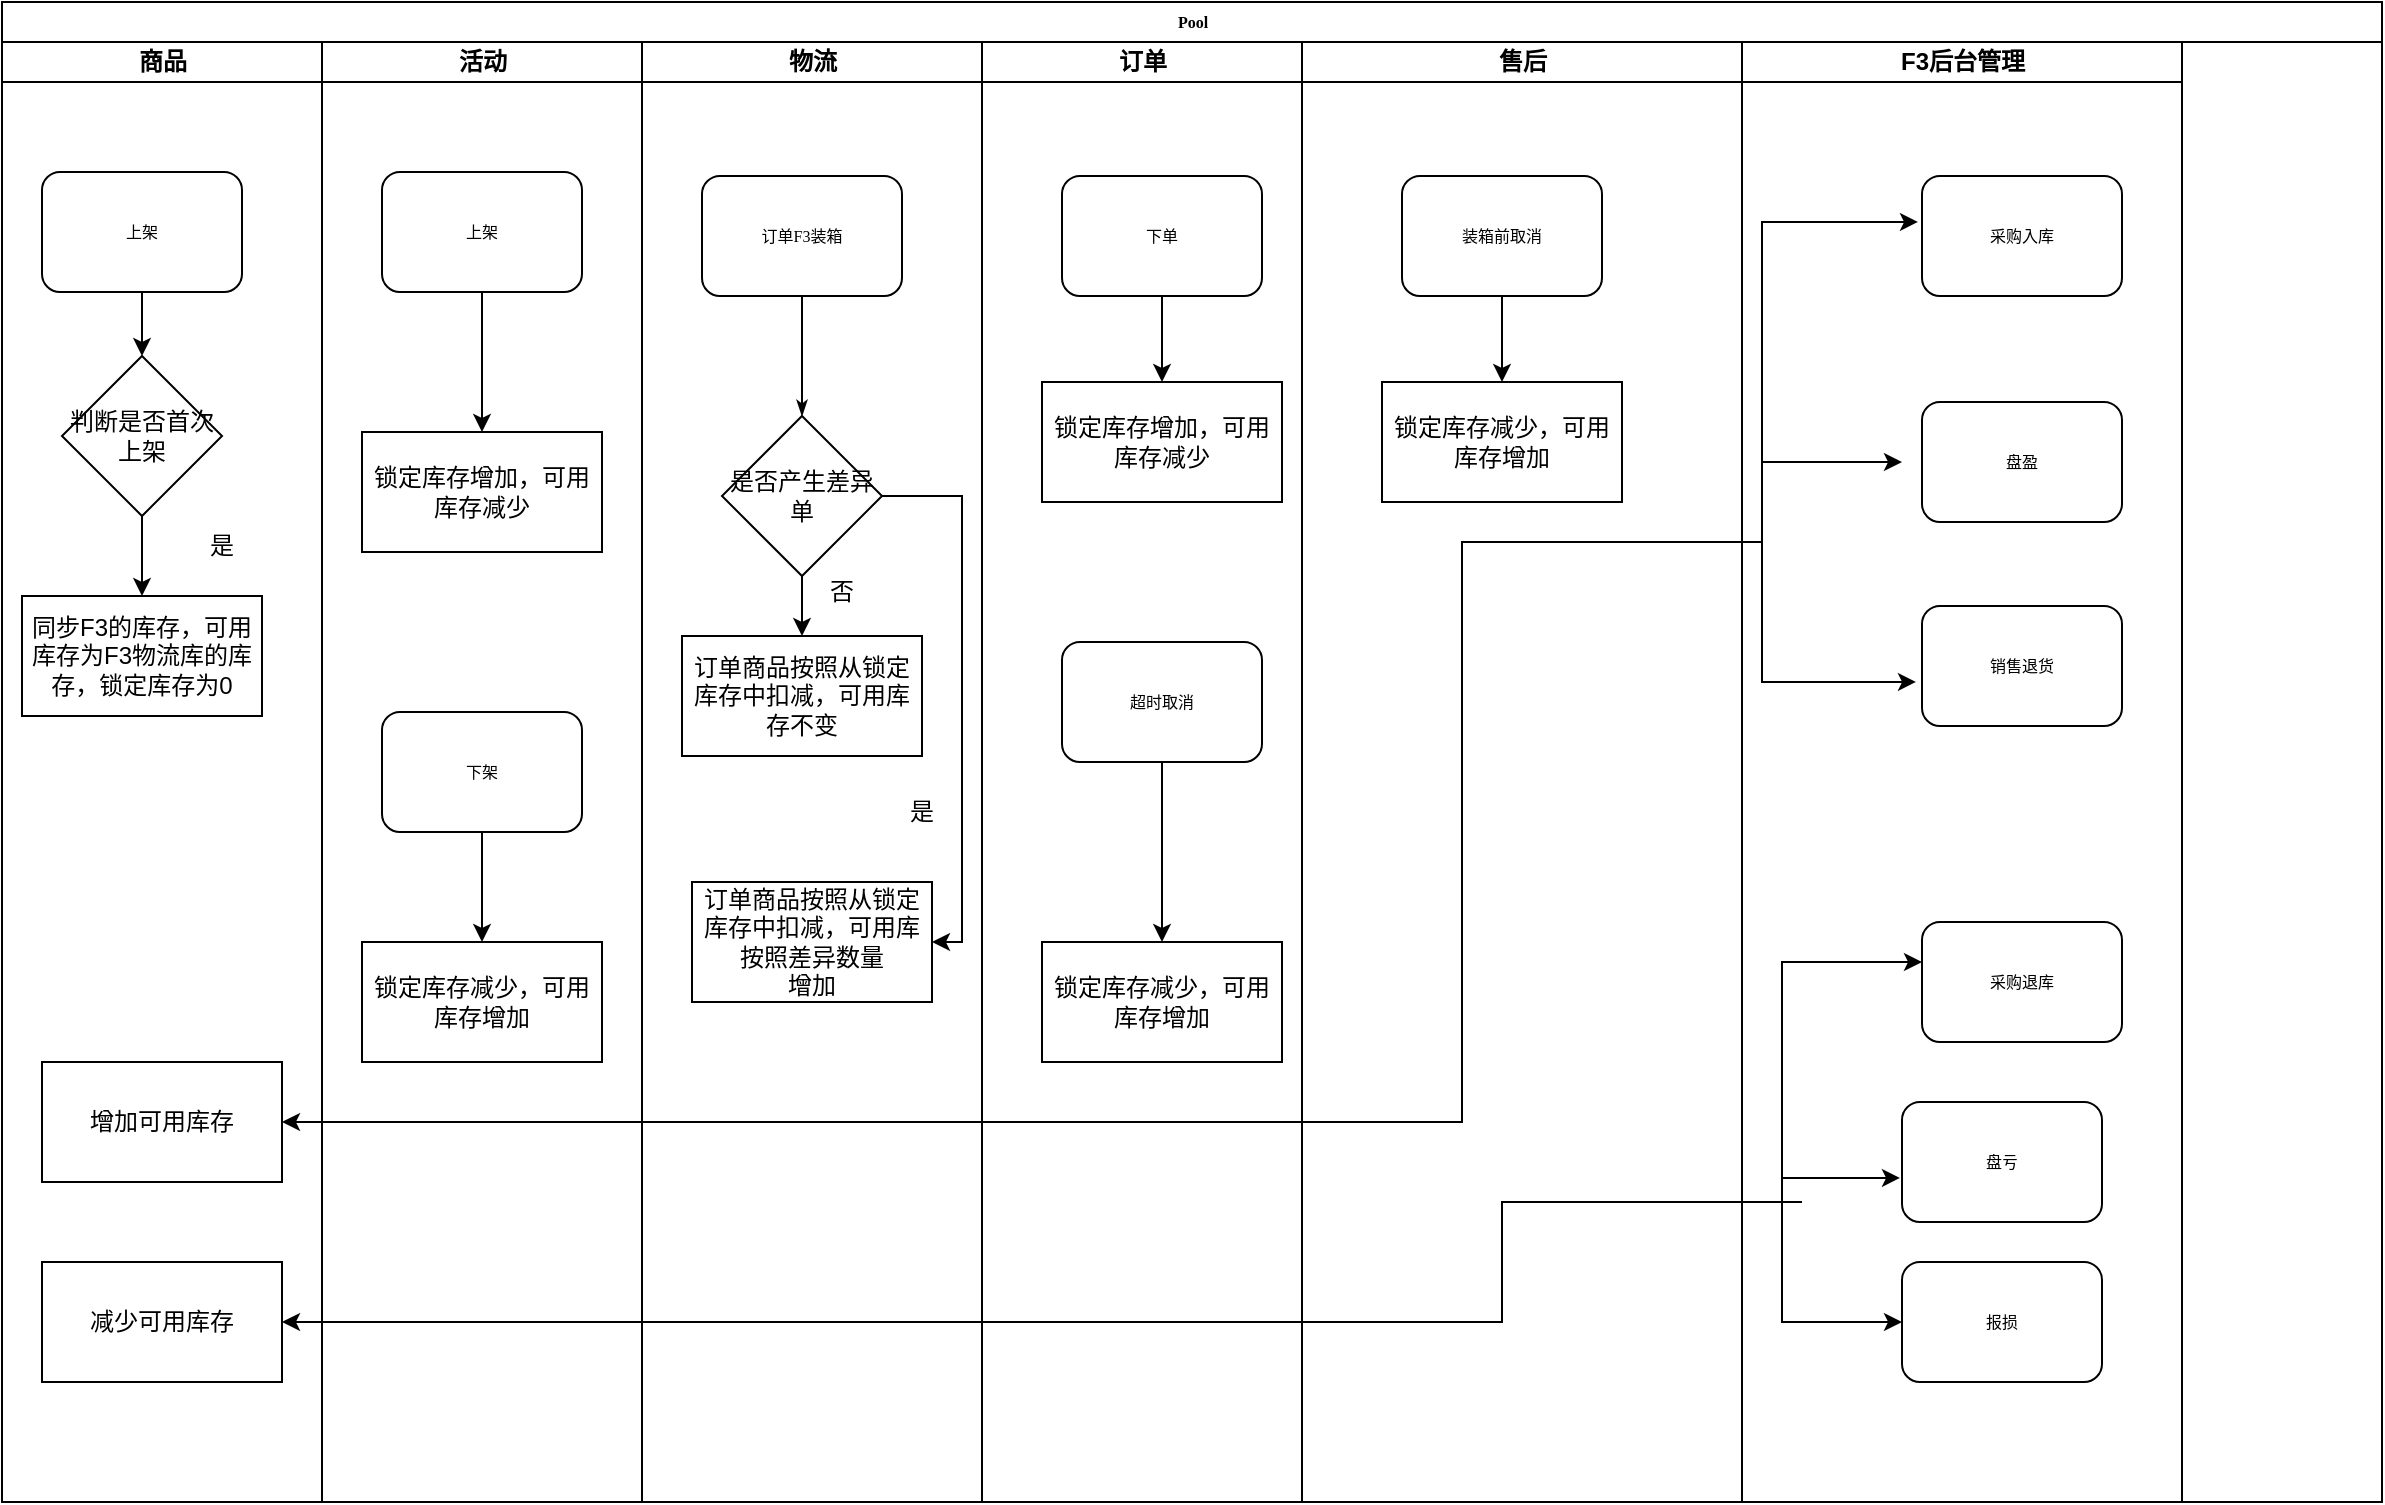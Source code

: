 <mxfile version="22.1.3" type="github">
  <diagram name="Page-1" id="74e2e168-ea6b-b213-b513-2b3c1d86103e">
    <mxGraphModel dx="1434" dy="758" grid="1" gridSize="10" guides="1" tooltips="1" connect="1" arrows="1" fold="1" page="1" pageScale="1" pageWidth="1100" pageHeight="850" background="none" math="0" shadow="0">
      <root>
        <mxCell id="0" />
        <mxCell id="1" parent="0" />
        <mxCell id="77e6c97f196da883-1" value="Pool" style="swimlane;html=1;childLayout=stackLayout;startSize=20;rounded=0;shadow=0;labelBackgroundColor=none;strokeWidth=1;fontFamily=Verdana;fontSize=8;align=center;" parent="1" vertex="1">
          <mxGeometry x="70" y="150" width="1190" height="750" as="geometry" />
        </mxCell>
        <mxCell id="77e6c97f196da883-2" value="商品" style="swimlane;html=1;startSize=20;" parent="77e6c97f196da883-1" vertex="1">
          <mxGeometry y="20" width="160" height="730" as="geometry" />
        </mxCell>
        <mxCell id="Wx2LwBdW0A8jemOkCZMF-20" value="" style="edgeStyle=orthogonalEdgeStyle;rounded=0;orthogonalLoop=1;jettySize=auto;html=1;" edge="1" parent="77e6c97f196da883-2" source="77e6c97f196da883-8" target="Wx2LwBdW0A8jemOkCZMF-19">
          <mxGeometry relative="1" as="geometry" />
        </mxCell>
        <mxCell id="77e6c97f196da883-8" value="上架" style="rounded=1;whiteSpace=wrap;html=1;shadow=0;labelBackgroundColor=none;strokeWidth=1;fontFamily=Verdana;fontSize=8;align=center;" parent="77e6c97f196da883-2" vertex="1">
          <mxGeometry x="20" y="65" width="100" height="60" as="geometry" />
        </mxCell>
        <mxCell id="Wx2LwBdW0A8jemOkCZMF-22" value="" style="edgeStyle=orthogonalEdgeStyle;rounded=0;orthogonalLoop=1;jettySize=auto;html=1;" edge="1" parent="77e6c97f196da883-2" source="Wx2LwBdW0A8jemOkCZMF-19" target="Wx2LwBdW0A8jemOkCZMF-21">
          <mxGeometry relative="1" as="geometry" />
        </mxCell>
        <mxCell id="Wx2LwBdW0A8jemOkCZMF-19" value="判断是否首次上架" style="rhombus;whiteSpace=wrap;html=1;" vertex="1" parent="77e6c97f196da883-2">
          <mxGeometry x="30" y="157" width="80" height="80" as="geometry" />
        </mxCell>
        <mxCell id="Wx2LwBdW0A8jemOkCZMF-21" value="同步F3的库存，可用库存为F3物流库的库存，锁定库存为0" style="rounded=0;whiteSpace=wrap;html=1;" vertex="1" parent="77e6c97f196da883-2">
          <mxGeometry x="10" y="277" width="120" height="60" as="geometry" />
        </mxCell>
        <mxCell id="Wx2LwBdW0A8jemOkCZMF-23" value="是" style="text;html=1;strokeColor=none;fillColor=none;align=center;verticalAlign=middle;whiteSpace=wrap;rounded=0;" vertex="1" parent="77e6c97f196da883-2">
          <mxGeometry x="80" y="237" width="60" height="30" as="geometry" />
        </mxCell>
        <mxCell id="Wx2LwBdW0A8jemOkCZMF-73" value="增加可用库存" style="rounded=0;whiteSpace=wrap;html=1;" vertex="1" parent="77e6c97f196da883-2">
          <mxGeometry x="20" y="510" width="120" height="60" as="geometry" />
        </mxCell>
        <mxCell id="Wx2LwBdW0A8jemOkCZMF-74" value="减少可用库存" style="rounded=0;whiteSpace=wrap;html=1;" vertex="1" parent="77e6c97f196da883-2">
          <mxGeometry x="20" y="610" width="120" height="60" as="geometry" />
        </mxCell>
        <mxCell id="Wx2LwBdW0A8jemOkCZMF-78" value="" style="endArrow=classic;html=1;rounded=0;entryX=1;entryY=0.5;entryDx=0;entryDy=0;" edge="1" parent="77e6c97f196da883-2" target="Wx2LwBdW0A8jemOkCZMF-73">
          <mxGeometry width="50" height="50" relative="1" as="geometry">
            <mxPoint x="880" y="250" as="sourcePoint" />
            <mxPoint x="140" y="530" as="targetPoint" />
            <Array as="points">
              <mxPoint x="730" y="250" />
              <mxPoint x="730" y="540" />
            </Array>
          </mxGeometry>
        </mxCell>
        <mxCell id="77e6c97f196da883-3" value="活动" style="swimlane;html=1;startSize=20;" parent="77e6c97f196da883-1" vertex="1">
          <mxGeometry x="160" y="20" width="160" height="730" as="geometry" />
        </mxCell>
        <mxCell id="Wx2LwBdW0A8jemOkCZMF-46" value="" style="edgeStyle=orthogonalEdgeStyle;rounded=0;orthogonalLoop=1;jettySize=auto;html=1;" edge="1" parent="77e6c97f196da883-3" source="77e6c97f196da883-9" target="Wx2LwBdW0A8jemOkCZMF-45">
          <mxGeometry relative="1" as="geometry" />
        </mxCell>
        <mxCell id="77e6c97f196da883-9" value="上架" style="rounded=1;whiteSpace=wrap;html=1;shadow=0;labelBackgroundColor=none;strokeWidth=1;fontFamily=Verdana;fontSize=8;align=center;" parent="77e6c97f196da883-3" vertex="1">
          <mxGeometry x="30" y="65" width="100" height="60" as="geometry" />
        </mxCell>
        <mxCell id="Wx2LwBdW0A8jemOkCZMF-48" value="" style="edgeStyle=orthogonalEdgeStyle;rounded=0;orthogonalLoop=1;jettySize=auto;html=1;" edge="1" parent="77e6c97f196da883-3" source="Wx2LwBdW0A8jemOkCZMF-24" target="Wx2LwBdW0A8jemOkCZMF-47">
          <mxGeometry relative="1" as="geometry" />
        </mxCell>
        <mxCell id="Wx2LwBdW0A8jemOkCZMF-24" value="下架" style="rounded=1;whiteSpace=wrap;html=1;shadow=0;labelBackgroundColor=none;strokeWidth=1;fontFamily=Verdana;fontSize=8;align=center;" vertex="1" parent="77e6c97f196da883-3">
          <mxGeometry x="30" y="335" width="100" height="60" as="geometry" />
        </mxCell>
        <mxCell id="Wx2LwBdW0A8jemOkCZMF-45" value="锁定库存增加，可用库存减少" style="rounded=0;whiteSpace=wrap;html=1;" vertex="1" parent="77e6c97f196da883-3">
          <mxGeometry x="20" y="195" width="120" height="60" as="geometry" />
        </mxCell>
        <mxCell id="Wx2LwBdW0A8jemOkCZMF-47" value="锁定库存减少，可用库存增加" style="rounded=0;whiteSpace=wrap;html=1;" vertex="1" parent="77e6c97f196da883-3">
          <mxGeometry x="20" y="450" width="120" height="60" as="geometry" />
        </mxCell>
        <mxCell id="77e6c97f196da883-4" value="物流" style="swimlane;html=1;startSize=20;" parent="77e6c97f196da883-1" vertex="1">
          <mxGeometry x="320" y="20" width="170" height="730" as="geometry" />
        </mxCell>
        <mxCell id="77e6c97f196da883-12" value="订单F3装箱" style="rounded=1;whiteSpace=wrap;html=1;shadow=0;labelBackgroundColor=none;strokeWidth=1;fontFamily=Verdana;fontSize=8;align=center;" parent="77e6c97f196da883-4" vertex="1">
          <mxGeometry x="30" y="67" width="100" height="60" as="geometry" />
        </mxCell>
        <mxCell id="77e6c97f196da883-29" style="edgeStyle=orthogonalEdgeStyle;rounded=1;html=1;labelBackgroundColor=none;startArrow=none;startFill=0;startSize=5;endArrow=classicThin;endFill=1;endSize=5;jettySize=auto;orthogonalLoop=1;strokeWidth=1;fontFamily=Verdana;fontSize=8;entryX=0.5;entryY=0;entryDx=0;entryDy=0;" parent="77e6c97f196da883-4" source="77e6c97f196da883-12" target="Wx2LwBdW0A8jemOkCZMF-26" edge="1">
          <mxGeometry relative="1" as="geometry">
            <mxPoint x="80" y="240" as="targetPoint" />
          </mxGeometry>
        </mxCell>
        <mxCell id="Wx2LwBdW0A8jemOkCZMF-30" value="" style="edgeStyle=orthogonalEdgeStyle;rounded=0;orthogonalLoop=1;jettySize=auto;html=1;" edge="1" parent="77e6c97f196da883-4" source="Wx2LwBdW0A8jemOkCZMF-26" target="Wx2LwBdW0A8jemOkCZMF-29">
          <mxGeometry relative="1" as="geometry" />
        </mxCell>
        <mxCell id="Wx2LwBdW0A8jemOkCZMF-42" style="edgeStyle=orthogonalEdgeStyle;rounded=0;orthogonalLoop=1;jettySize=auto;html=1;entryX=1;entryY=0.5;entryDx=0;entryDy=0;" edge="1" parent="77e6c97f196da883-4" source="Wx2LwBdW0A8jemOkCZMF-26" target="Wx2LwBdW0A8jemOkCZMF-41">
          <mxGeometry relative="1" as="geometry">
            <Array as="points">
              <mxPoint x="160" y="227" />
              <mxPoint x="160" y="450" />
            </Array>
          </mxGeometry>
        </mxCell>
        <mxCell id="Wx2LwBdW0A8jemOkCZMF-26" value="是否产生差异单" style="rhombus;whiteSpace=wrap;html=1;" vertex="1" parent="77e6c97f196da883-4">
          <mxGeometry x="40" y="187" width="80" height="80" as="geometry" />
        </mxCell>
        <mxCell id="Wx2LwBdW0A8jemOkCZMF-29" value="订单商品按照从锁定库存中扣减，可用库存不变" style="rounded=0;whiteSpace=wrap;html=1;" vertex="1" parent="77e6c97f196da883-4">
          <mxGeometry x="20" y="297" width="120" height="60" as="geometry" />
        </mxCell>
        <mxCell id="Wx2LwBdW0A8jemOkCZMF-32" value="否" style="text;html=1;strokeColor=none;fillColor=none;align=center;verticalAlign=middle;whiteSpace=wrap;rounded=0;" vertex="1" parent="77e6c97f196da883-4">
          <mxGeometry x="70" y="260" width="60" height="30" as="geometry" />
        </mxCell>
        <mxCell id="Wx2LwBdW0A8jemOkCZMF-41" value="订单商品按照从锁定库存中扣减，可用库按照差异数量&lt;br&gt;增加" style="rounded=0;whiteSpace=wrap;html=1;" vertex="1" parent="77e6c97f196da883-4">
          <mxGeometry x="25" y="420" width="120" height="60" as="geometry" />
        </mxCell>
        <mxCell id="Wx2LwBdW0A8jemOkCZMF-43" value="是" style="text;html=1;strokeColor=none;fillColor=none;align=center;verticalAlign=middle;whiteSpace=wrap;rounded=0;" vertex="1" parent="77e6c97f196da883-4">
          <mxGeometry x="110" y="370" width="60" height="30" as="geometry" />
        </mxCell>
        <mxCell id="77e6c97f196da883-5" value="订单" style="swimlane;html=1;startSize=20;" parent="77e6c97f196da883-1" vertex="1">
          <mxGeometry x="490" y="20" width="160" height="730" as="geometry">
            <mxRectangle x="480" y="20" width="40" height="730" as="alternateBounds" />
          </mxGeometry>
        </mxCell>
        <mxCell id="Wx2LwBdW0A8jemOkCZMF-50" value="" style="edgeStyle=orthogonalEdgeStyle;rounded=0;orthogonalLoop=1;jettySize=auto;html=1;" edge="1" parent="77e6c97f196da883-5" source="77e6c97f196da883-15" target="Wx2LwBdW0A8jemOkCZMF-49">
          <mxGeometry relative="1" as="geometry" />
        </mxCell>
        <mxCell id="77e6c97f196da883-15" value="下单" style="rounded=1;whiteSpace=wrap;html=1;shadow=0;labelBackgroundColor=none;strokeWidth=1;fontFamily=Verdana;fontSize=8;align=center;" parent="77e6c97f196da883-5" vertex="1">
          <mxGeometry x="40" y="67" width="100" height="60" as="geometry" />
        </mxCell>
        <mxCell id="Wx2LwBdW0A8jemOkCZMF-52" value="" style="edgeStyle=orthogonalEdgeStyle;rounded=0;orthogonalLoop=1;jettySize=auto;html=1;" edge="1" parent="77e6c97f196da883-5" source="Wx2LwBdW0A8jemOkCZMF-28" target="Wx2LwBdW0A8jemOkCZMF-51">
          <mxGeometry relative="1" as="geometry" />
        </mxCell>
        <mxCell id="Wx2LwBdW0A8jemOkCZMF-28" value="超时取消" style="rounded=1;whiteSpace=wrap;html=1;shadow=0;labelBackgroundColor=none;strokeWidth=1;fontFamily=Verdana;fontSize=8;align=center;" vertex="1" parent="77e6c97f196da883-5">
          <mxGeometry x="40" y="300" width="100" height="60" as="geometry" />
        </mxCell>
        <mxCell id="Wx2LwBdW0A8jemOkCZMF-49" value="锁定库存增加，可用库存减少" style="rounded=0;whiteSpace=wrap;html=1;" vertex="1" parent="77e6c97f196da883-5">
          <mxGeometry x="30" y="170" width="120" height="60" as="geometry" />
        </mxCell>
        <mxCell id="Wx2LwBdW0A8jemOkCZMF-51" value="锁定库存减少，可用库存增加" style="rounded=0;whiteSpace=wrap;html=1;" vertex="1" parent="77e6c97f196da883-5">
          <mxGeometry x="30" y="450" width="120" height="60" as="geometry" />
        </mxCell>
        <mxCell id="77e6c97f196da883-6" value="售后" style="swimlane;html=1;startSize=20;" parent="77e6c97f196da883-1" vertex="1">
          <mxGeometry x="650" y="20" width="220" height="730" as="geometry" />
        </mxCell>
        <mxCell id="Wx2LwBdW0A8jemOkCZMF-54" value="" style="edgeStyle=orthogonalEdgeStyle;rounded=0;orthogonalLoop=1;jettySize=auto;html=1;" edge="1" parent="77e6c97f196da883-6" source="Wx2LwBdW0A8jemOkCZMF-1" target="Wx2LwBdW0A8jemOkCZMF-53">
          <mxGeometry relative="1" as="geometry" />
        </mxCell>
        <mxCell id="Wx2LwBdW0A8jemOkCZMF-1" value="装箱前取消" style="rounded=1;whiteSpace=wrap;html=1;shadow=0;labelBackgroundColor=none;strokeWidth=1;fontFamily=Verdana;fontSize=8;align=center;" vertex="1" parent="77e6c97f196da883-6">
          <mxGeometry x="50" y="67" width="100" height="60" as="geometry" />
        </mxCell>
        <mxCell id="Wx2LwBdW0A8jemOkCZMF-53" value="锁定库存减少，可用库存增加" style="rounded=0;whiteSpace=wrap;html=1;" vertex="1" parent="77e6c97f196da883-6">
          <mxGeometry x="40" y="170" width="120" height="60" as="geometry" />
        </mxCell>
        <mxCell id="Wx2LwBdW0A8jemOkCZMF-81" value="" style="endArrow=classic;html=1;rounded=0;entryX=1;entryY=0.5;entryDx=0;entryDy=0;" edge="1" parent="77e6c97f196da883-6" target="Wx2LwBdW0A8jemOkCZMF-74">
          <mxGeometry width="50" height="50" relative="1" as="geometry">
            <mxPoint x="250" y="580" as="sourcePoint" />
            <mxPoint x="-490" y="870" as="targetPoint" />
            <Array as="points">
              <mxPoint x="100" y="580" />
              <mxPoint x="100" y="640" />
            </Array>
          </mxGeometry>
        </mxCell>
        <mxCell id="Wx2LwBdW0A8jemOkCZMF-35" value="F3后台管理" style="swimlane;html=1;startSize=20;" vertex="1" parent="77e6c97f196da883-1">
          <mxGeometry x="870" y="20" width="220" height="730" as="geometry" />
        </mxCell>
        <mxCell id="Wx2LwBdW0A8jemOkCZMF-36" value="采购入库" style="rounded=1;whiteSpace=wrap;html=1;shadow=0;labelBackgroundColor=none;strokeWidth=1;fontFamily=Verdana;fontSize=8;align=center;" vertex="1" parent="Wx2LwBdW0A8jemOkCZMF-35">
          <mxGeometry x="90" y="67" width="100" height="60" as="geometry" />
        </mxCell>
        <mxCell id="Wx2LwBdW0A8jemOkCZMF-37" value="盘盈" style="rounded=1;whiteSpace=wrap;html=1;shadow=0;labelBackgroundColor=none;strokeWidth=1;fontFamily=Verdana;fontSize=8;align=center;" vertex="1" parent="Wx2LwBdW0A8jemOkCZMF-35">
          <mxGeometry x="90" y="180" width="100" height="60" as="geometry" />
        </mxCell>
        <mxCell id="Wx2LwBdW0A8jemOkCZMF-38" value="报损" style="rounded=1;whiteSpace=wrap;html=1;shadow=0;labelBackgroundColor=none;strokeWidth=1;fontFamily=Verdana;fontSize=8;align=center;" vertex="1" parent="Wx2LwBdW0A8jemOkCZMF-35">
          <mxGeometry x="80" y="610" width="100" height="60" as="geometry" />
        </mxCell>
        <mxCell id="Wx2LwBdW0A8jemOkCZMF-55" value="采购退库" style="rounded=1;whiteSpace=wrap;html=1;shadow=0;labelBackgroundColor=none;strokeWidth=1;fontFamily=Verdana;fontSize=8;align=center;" vertex="1" parent="Wx2LwBdW0A8jemOkCZMF-35">
          <mxGeometry x="90" y="440" width="100" height="60" as="geometry" />
        </mxCell>
        <mxCell id="Wx2LwBdW0A8jemOkCZMF-66" value="盘亏" style="rounded=1;whiteSpace=wrap;html=1;shadow=0;labelBackgroundColor=none;strokeWidth=1;fontFamily=Verdana;fontSize=8;align=center;" vertex="1" parent="Wx2LwBdW0A8jemOkCZMF-35">
          <mxGeometry x="80" y="530" width="100" height="60" as="geometry" />
        </mxCell>
        <mxCell id="Wx2LwBdW0A8jemOkCZMF-67" value="销售退货" style="rounded=1;whiteSpace=wrap;html=1;shadow=0;labelBackgroundColor=none;strokeWidth=1;fontFamily=Verdana;fontSize=8;align=center;" vertex="1" parent="Wx2LwBdW0A8jemOkCZMF-35">
          <mxGeometry x="90" y="282" width="100" height="60" as="geometry" />
        </mxCell>
        <mxCell id="Wx2LwBdW0A8jemOkCZMF-69" value="" style="endArrow=classic;startArrow=classic;html=1;rounded=0;exitX=-0.03;exitY=0.633;exitDx=0;exitDy=0;entryX=-0.02;entryY=0.383;entryDx=0;entryDy=0;entryPerimeter=0;exitPerimeter=0;" edge="1" parent="Wx2LwBdW0A8jemOkCZMF-35" source="Wx2LwBdW0A8jemOkCZMF-67" target="Wx2LwBdW0A8jemOkCZMF-36">
          <mxGeometry width="50" height="50" relative="1" as="geometry">
            <mxPoint x="80" y="140" as="sourcePoint" />
            <mxPoint x="20" y="90" as="targetPoint" />
            <Array as="points">
              <mxPoint x="10" y="320" />
              <mxPoint x="10" y="90" />
            </Array>
          </mxGeometry>
        </mxCell>
        <mxCell id="Wx2LwBdW0A8jemOkCZMF-76" value="" style="endArrow=classic;html=1;rounded=0;" edge="1" parent="Wx2LwBdW0A8jemOkCZMF-35">
          <mxGeometry width="50" height="50" relative="1" as="geometry">
            <mxPoint x="10" y="210" as="sourcePoint" />
            <mxPoint x="80" y="210" as="targetPoint" />
          </mxGeometry>
        </mxCell>
        <mxCell id="Wx2LwBdW0A8jemOkCZMF-79" value="" style="endArrow=classic;startArrow=classic;html=1;rounded=0;exitX=0;exitY=0.5;exitDx=0;exitDy=0;entryX=-0.02;entryY=0.383;entryDx=0;entryDy=0;entryPerimeter=0;" edge="1" parent="Wx2LwBdW0A8jemOkCZMF-35" source="Wx2LwBdW0A8jemOkCZMF-38">
          <mxGeometry width="50" height="50" relative="1" as="geometry">
            <mxPoint x="89" y="690" as="sourcePoint" />
            <mxPoint x="90" y="460" as="targetPoint" />
            <Array as="points">
              <mxPoint x="60" y="640" />
              <mxPoint x="20" y="640" />
              <mxPoint x="20" y="460" />
            </Array>
          </mxGeometry>
        </mxCell>
        <mxCell id="Wx2LwBdW0A8jemOkCZMF-80" value="" style="endArrow=classic;html=1;rounded=0;entryX=-0.01;entryY=0.633;entryDx=0;entryDy=0;entryPerimeter=0;" edge="1" parent="Wx2LwBdW0A8jemOkCZMF-35" target="Wx2LwBdW0A8jemOkCZMF-66">
          <mxGeometry width="50" height="50" relative="1" as="geometry">
            <mxPoint x="20" y="568" as="sourcePoint" />
            <mxPoint x="82" y="580" as="targetPoint" />
          </mxGeometry>
        </mxCell>
      </root>
    </mxGraphModel>
  </diagram>
</mxfile>

